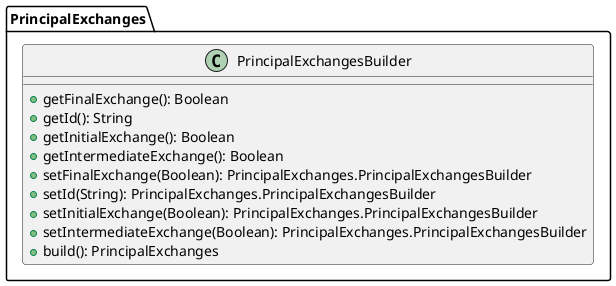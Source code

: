@startuml

    class PrincipalExchanges.PrincipalExchangesBuilder [[PrincipalExchanges.PrincipalExchangesBuilder.html]] {
        +getFinalExchange(): Boolean
        +getId(): String
        +getInitialExchange(): Boolean
        +getIntermediateExchange(): Boolean
        +setFinalExchange(Boolean): PrincipalExchanges.PrincipalExchangesBuilder
        +setId(String): PrincipalExchanges.PrincipalExchangesBuilder
        +setInitialExchange(Boolean): PrincipalExchanges.PrincipalExchangesBuilder
        +setIntermediateExchange(Boolean): PrincipalExchanges.PrincipalExchangesBuilder
        +build(): PrincipalExchanges
    }

@enduml
